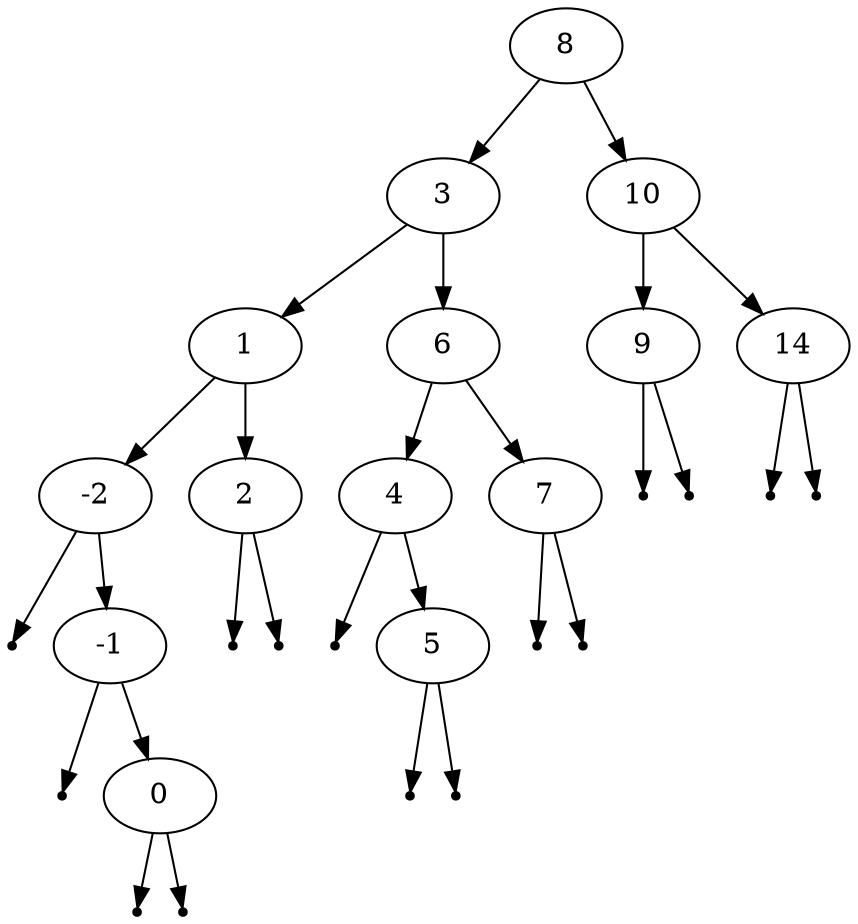 strict digraph {
"8" -> "3"
"3" -> "1"
"1" -> "-2"
nil16[shape = point];
-2->nil16;
"-2" -> "-1"
nil34[shape = point];
-1->nil34;
"-1" -> "0"
nil70[shape = point];
0->nil70;
nil71[shape = point];
0->nil71;
"1" -> "2"
nil18[shape = point];
2->nil18;
nil19[shape = point];
2->nil19;
"3" -> "6"
"6" -> "4"
nil20[shape = point];
4->nil20;
"4" -> "5"
nil42[shape = point];
5->nil42;
nil43[shape = point];
5->nil43;
"6" -> "7"
nil22[shape = point];
7->nil22;
nil23[shape = point];
7->nil23;
"8" -> "10"
"10" -> "9"
nil12[shape = point];
9->nil12;
nil13[shape = point];
9->nil13;
"10" -> "14"
nil14[shape = point];
14->nil14;
nil15[shape = point];
14->nil15;
}